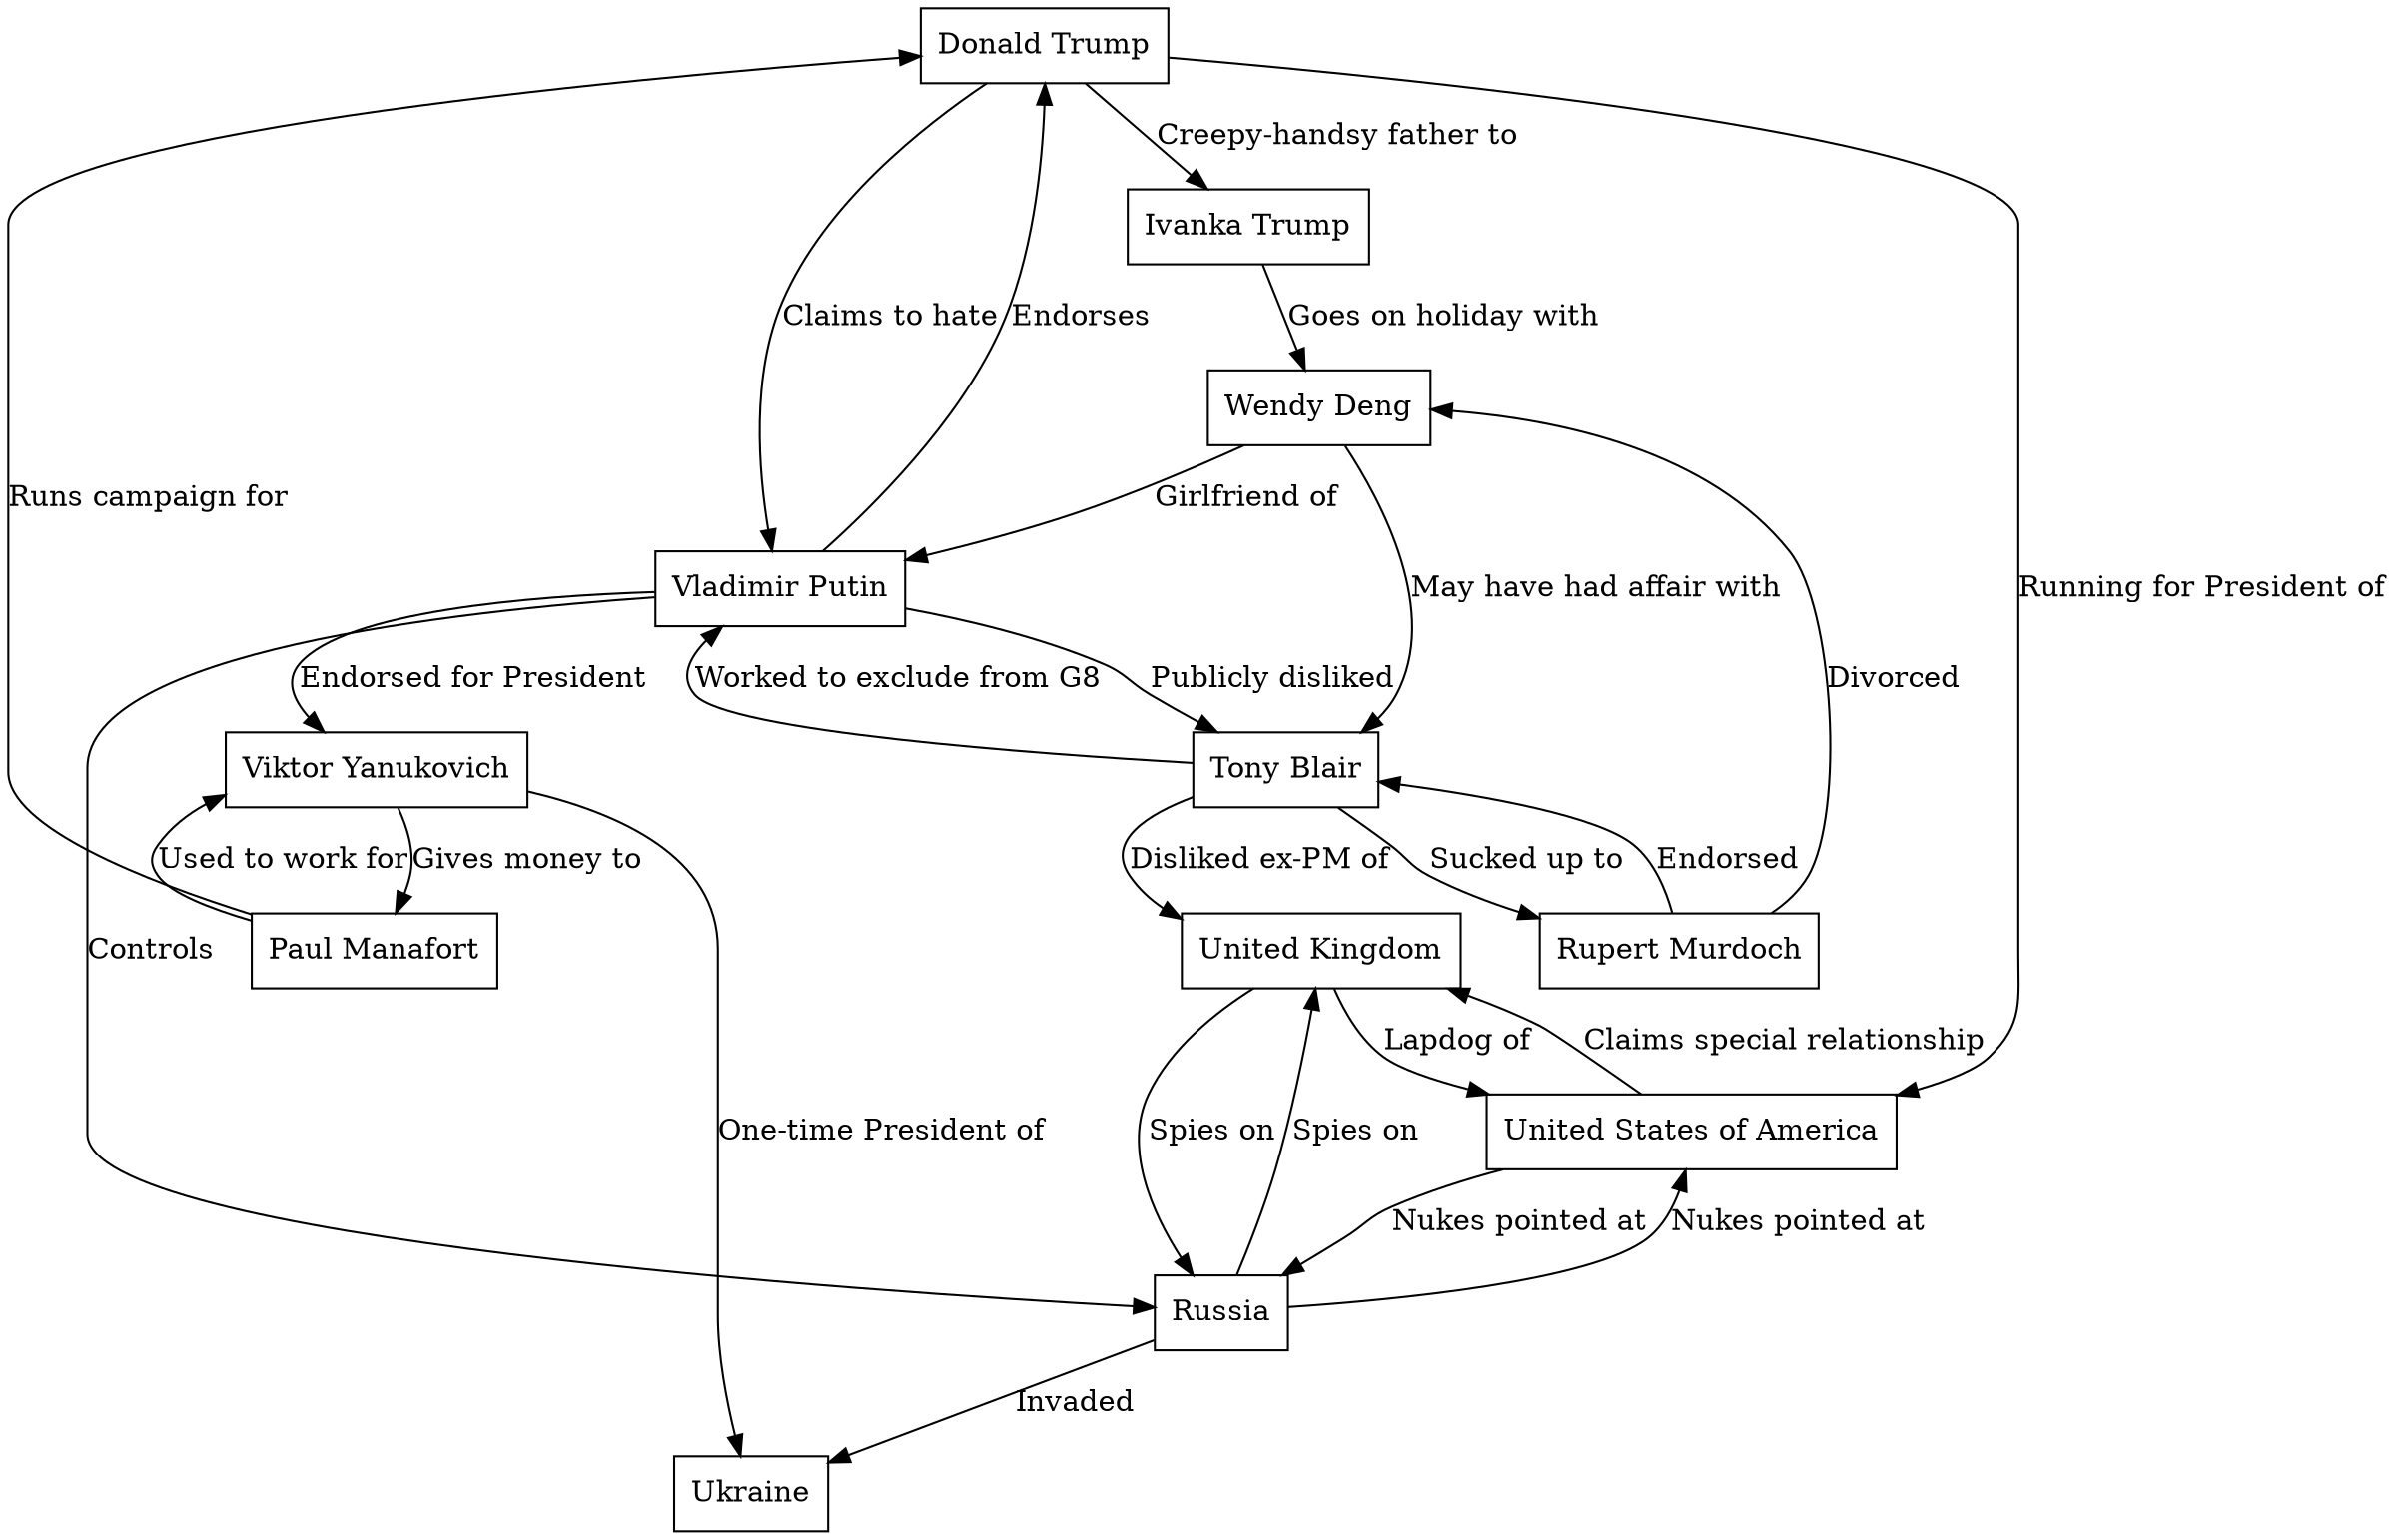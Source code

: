 digraph Conspiracy {
  graph[fontname="arial"];
  node[shape=box];

  trump -> ivanka [label="Creepy-handsy father to"];
  trump -> putin [label="Claims to hate"];
  trump -> whitehouse [label="Running for President of"];
  manafort -> trump [label="Runs campaign for"];
  manafort -> yanukovich [label="Used to work for"];
  yanukovich -> manafort [label="Gives money to"];
  putin -> yanukovich [label="Endorsed for President"];
  yanukovich -> ukraine [label="One-time President of"];
  russia -> ukraine [label="Invaded"];
  putin -> trump [label="Endorses"];
  putin -> russia [label="Controls"];
  ivanka -> wendy [label="Goes on holiday with"];
  wendy -> putin [label="Girlfriend of"];
  wendy -> blair [label="May have had affair with"];

  blair -> ukplc [label="Disliked ex-PM of"];
  murdoch -> wendy [label="Divorced"];
  murdoch -> blair [label="Endorsed"];
  blair -> murdoch [label="Sucked up to"];
  blair -> putin [label="Worked to exclude from G8"];
  putin -> blair [label="Publicly disliked"];
  whitehouse -> russia [label="Nukes pointed at"];
  russia -> whitehouse [label="Nukes pointed at"];
  whitehouse -> ukplc [label="Claims special relationship"];
  ukplc -> whitehouse [label="Lapdog of"];
  ukplc -> russia [label="Spies on"];
  russia -> ukplc [label="Spies on"];

  trump [label="Donald Trump"];
  ivanka [label="Ivanka Trump"];
  putin [label="Vladimir Putin"];
  wendy [label="Wendy Deng"];
  murdoch [label="Rupert Murdoch"];
  blair [label="Tony Blair"];
  ukplc [label="United Kingdom"];
  whitehouse [label="United States of America"];
  russia [label="Russia"];
  ukraine [label="Ukraine"];
  manafort [label="Paul Manafort"];
  yanukovich [label="Viktor Yanukovich"];

}
